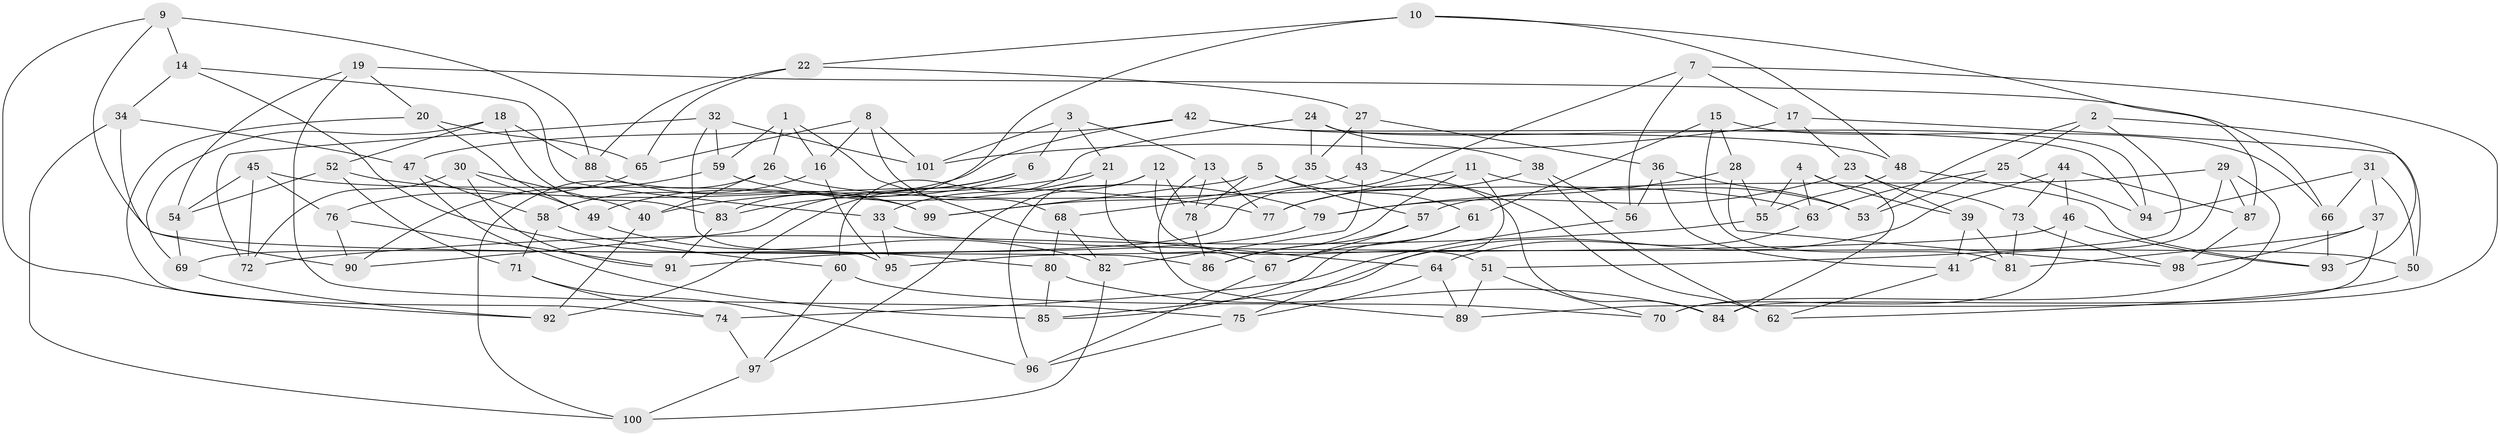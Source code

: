 // coarse degree distribution, {6: 0.45901639344262296, 5: 0.16393442622950818, 4: 0.3442622950819672, 3: 0.03278688524590164}
// Generated by graph-tools (version 1.1) at 2025/38/03/04/25 23:38:10]
// undirected, 101 vertices, 202 edges
graph export_dot {
  node [color=gray90,style=filled];
  1;
  2;
  3;
  4;
  5;
  6;
  7;
  8;
  9;
  10;
  11;
  12;
  13;
  14;
  15;
  16;
  17;
  18;
  19;
  20;
  21;
  22;
  23;
  24;
  25;
  26;
  27;
  28;
  29;
  30;
  31;
  32;
  33;
  34;
  35;
  36;
  37;
  38;
  39;
  40;
  41;
  42;
  43;
  44;
  45;
  46;
  47;
  48;
  49;
  50;
  51;
  52;
  53;
  54;
  55;
  56;
  57;
  58;
  59;
  60;
  61;
  62;
  63;
  64;
  65;
  66;
  67;
  68;
  69;
  70;
  71;
  72;
  73;
  74;
  75;
  76;
  77;
  78;
  79;
  80;
  81;
  82;
  83;
  84;
  85;
  86;
  87;
  88;
  89;
  90;
  91;
  92;
  93;
  94;
  95;
  96;
  97;
  98;
  99;
  100;
  101;
  1 -- 59;
  1 -- 16;
  1 -- 26;
  1 -- 64;
  2 -- 53;
  2 -- 25;
  2 -- 93;
  2 -- 51;
  3 -- 101;
  3 -- 13;
  3 -- 6;
  3 -- 21;
  4 -- 55;
  4 -- 39;
  4 -- 84;
  4 -- 63;
  5 -- 78;
  5 -- 99;
  5 -- 57;
  5 -- 61;
  6 -- 83;
  6 -- 92;
  6 -- 90;
  7 -- 56;
  7 -- 89;
  7 -- 17;
  7 -- 69;
  8 -- 68;
  8 -- 16;
  8 -- 101;
  8 -- 65;
  9 -- 14;
  9 -- 86;
  9 -- 92;
  9 -- 88;
  10 -- 87;
  10 -- 22;
  10 -- 83;
  10 -- 48;
  11 -- 75;
  11 -- 53;
  11 -- 77;
  11 -- 86;
  12 -- 96;
  12 -- 97;
  12 -- 78;
  12 -- 51;
  13 -- 89;
  13 -- 78;
  13 -- 77;
  14 -- 33;
  14 -- 80;
  14 -- 34;
  15 -- 66;
  15 -- 61;
  15 -- 28;
  15 -- 81;
  16 -- 95;
  16 -- 58;
  17 -- 23;
  17 -- 101;
  17 -- 50;
  18 -- 83;
  18 -- 69;
  18 -- 88;
  18 -- 52;
  19 -- 20;
  19 -- 54;
  19 -- 66;
  19 -- 75;
  20 -- 65;
  20 -- 49;
  20 -- 74;
  21 -- 33;
  21 -- 67;
  21 -- 40;
  22 -- 65;
  22 -- 88;
  22 -- 27;
  23 -- 39;
  23 -- 79;
  23 -- 73;
  24 -- 94;
  24 -- 38;
  24 -- 60;
  24 -- 35;
  25 -- 63;
  25 -- 94;
  25 -- 53;
  26 -- 100;
  26 -- 40;
  26 -- 63;
  27 -- 35;
  27 -- 43;
  27 -- 36;
  28 -- 98;
  28 -- 55;
  28 -- 79;
  29 -- 57;
  29 -- 41;
  29 -- 70;
  29 -- 87;
  30 -- 40;
  30 -- 72;
  30 -- 91;
  30 -- 49;
  31 -- 37;
  31 -- 94;
  31 -- 50;
  31 -- 66;
  32 -- 72;
  32 -- 59;
  32 -- 95;
  32 -- 101;
  33 -- 50;
  33 -- 95;
  34 -- 100;
  34 -- 47;
  34 -- 90;
  35 -- 99;
  35 -- 84;
  36 -- 56;
  36 -- 41;
  36 -- 53;
  37 -- 84;
  37 -- 98;
  37 -- 81;
  38 -- 62;
  38 -- 56;
  38 -- 77;
  39 -- 81;
  39 -- 41;
  40 -- 92;
  41 -- 62;
  42 -- 48;
  42 -- 94;
  42 -- 47;
  42 -- 49;
  43 -- 82;
  43 -- 62;
  43 -- 68;
  44 -- 73;
  44 -- 85;
  44 -- 87;
  44 -- 46;
  45 -- 76;
  45 -- 54;
  45 -- 72;
  45 -- 99;
  46 -- 93;
  46 -- 95;
  46 -- 70;
  47 -- 85;
  47 -- 58;
  48 -- 93;
  48 -- 55;
  49 -- 82;
  50 -- 62;
  51 -- 89;
  51 -- 70;
  52 -- 71;
  52 -- 77;
  52 -- 54;
  54 -- 69;
  55 -- 72;
  56 -- 74;
  57 -- 67;
  57 -- 86;
  58 -- 60;
  58 -- 71;
  59 -- 90;
  59 -- 79;
  60 -- 97;
  60 -- 70;
  61 -- 85;
  61 -- 67;
  63 -- 64;
  64 -- 75;
  64 -- 89;
  65 -- 76;
  66 -- 93;
  67 -- 96;
  68 -- 82;
  68 -- 80;
  69 -- 92;
  71 -- 96;
  71 -- 74;
  73 -- 81;
  73 -- 98;
  74 -- 97;
  75 -- 96;
  76 -- 90;
  76 -- 91;
  78 -- 86;
  79 -- 91;
  80 -- 85;
  80 -- 84;
  82 -- 100;
  83 -- 91;
  87 -- 98;
  88 -- 99;
  97 -- 100;
}
